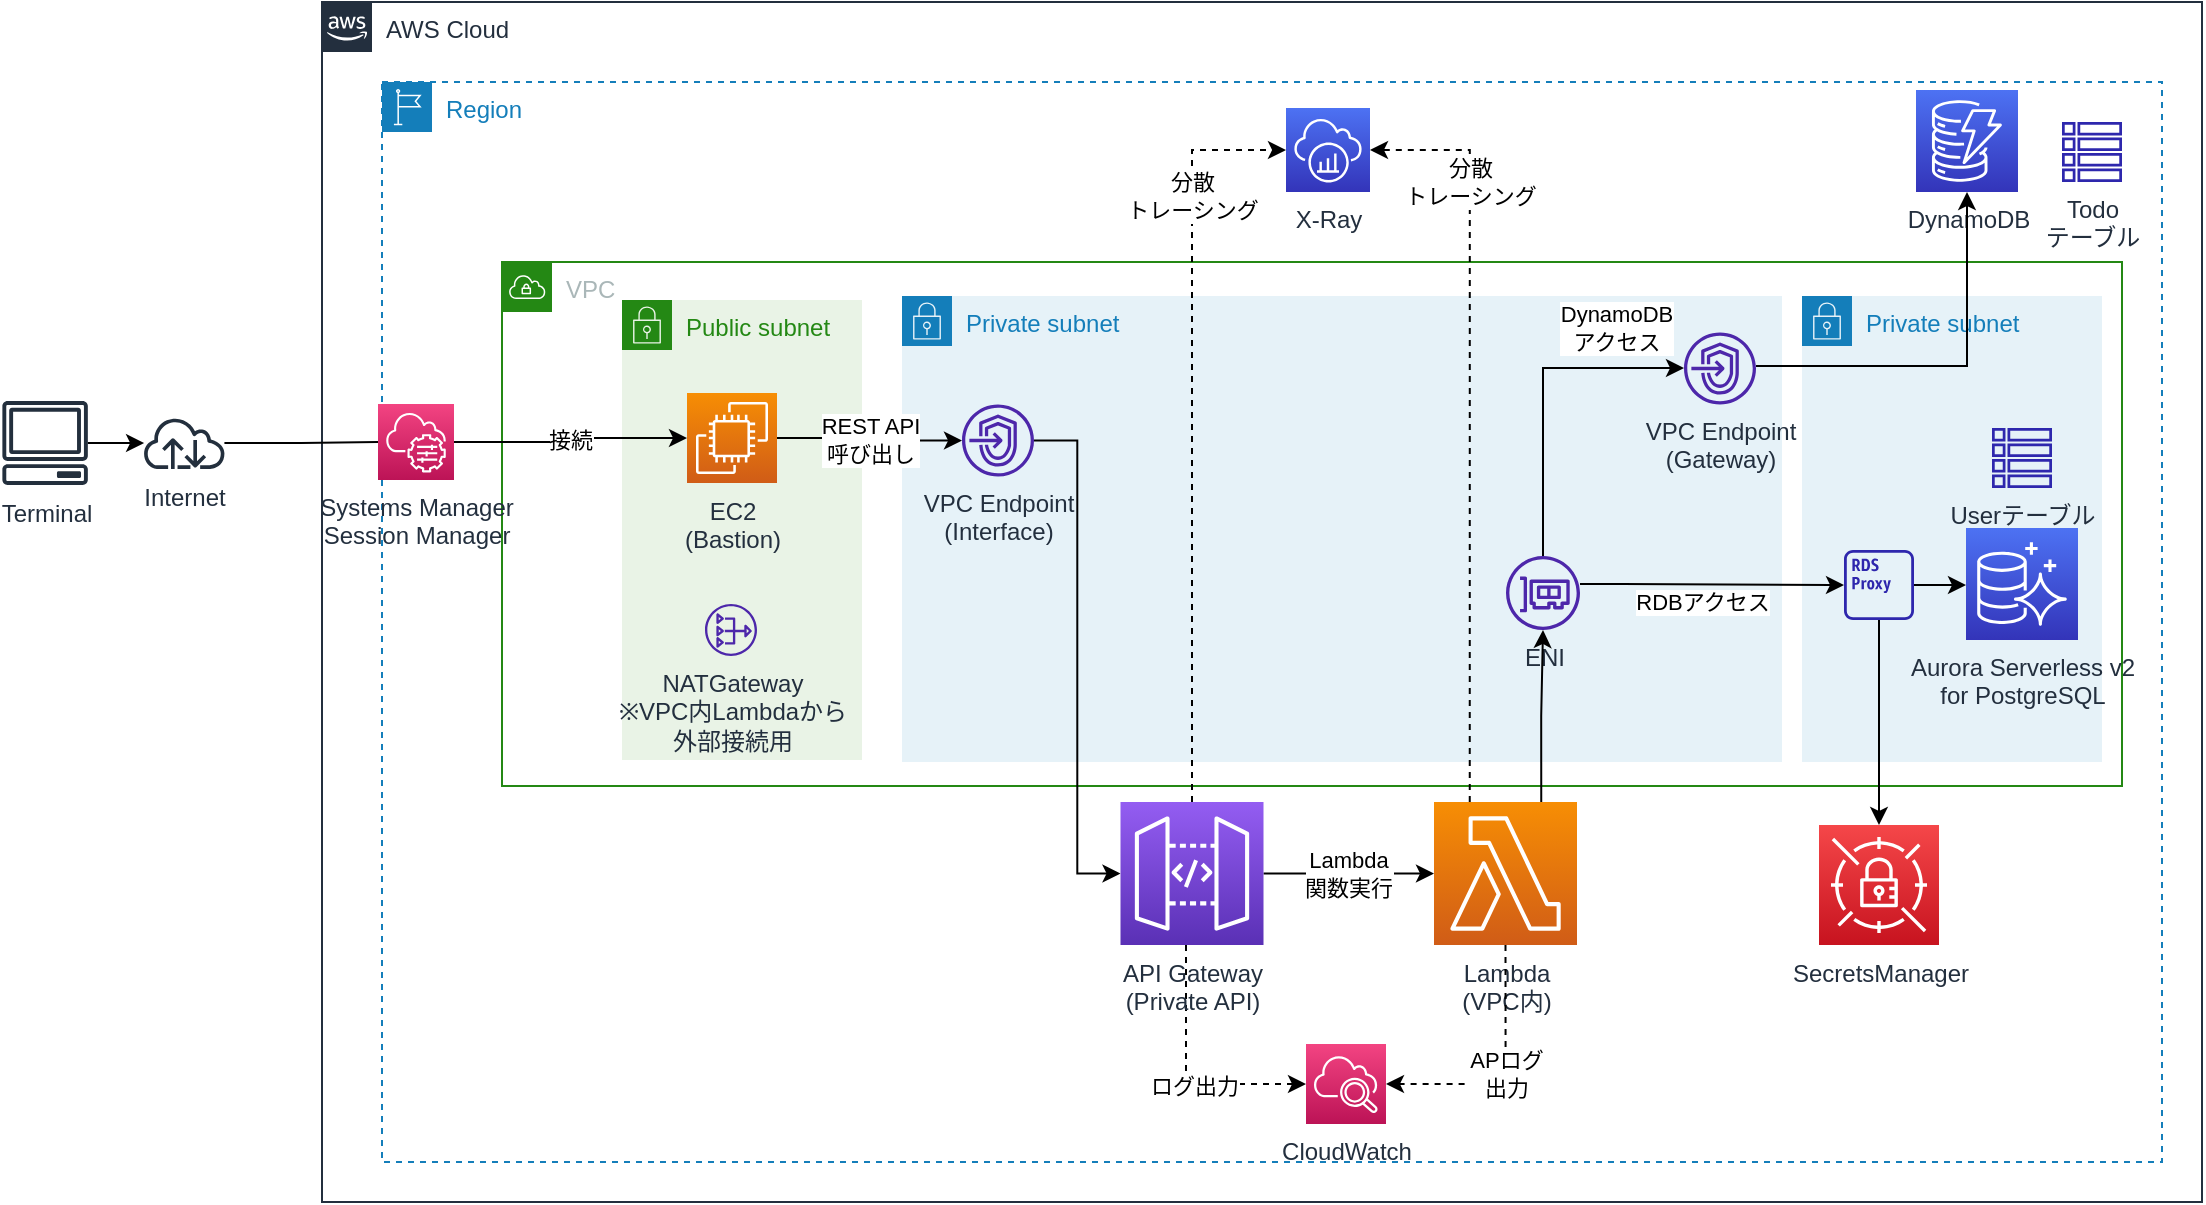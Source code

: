 <mxfile version="20.7.4" type="device" pages="2"><diagram id="Ht1M8jgEwFfnCIfOTk4-" name="Page-1"><mxGraphModel dx="1283" dy="614" grid="1" gridSize="10" guides="1" tooltips="1" connect="1" arrows="1" fold="1" page="1" pageScale="1" pageWidth="1169" pageHeight="827" math="0" shadow="0"><root><mxCell id="0"/><mxCell id="1" parent="0"/><mxCell id="rJHkaKQiRht_rXvInmyD-1" value="AWS Cloud" style="points=[[0,0],[0.25,0],[0.5,0],[0.75,0],[1,0],[1,0.25],[1,0.5],[1,0.75],[1,1],[0.75,1],[0.5,1],[0.25,1],[0,1],[0,0.75],[0,0.5],[0,0.25]];outlineConnect=0;gradientColor=none;html=1;whiteSpace=wrap;fontSize=12;fontStyle=0;container=1;pointerEvents=0;collapsible=0;recursiveResize=0;shape=mxgraph.aws4.group;grIcon=mxgraph.aws4.group_aws_cloud_alt;strokeColor=#232F3E;fillColor=none;verticalAlign=top;align=left;spacingLeft=30;fontColor=#232F3E;dashed=0;" parent="1" vertex="1"><mxGeometry x="210" y="70" width="940" height="600" as="geometry"/></mxCell><mxCell id="M81tk9ODffgYtA-t_urt-1" value="Region" style="points=[[0,0],[0.25,0],[0.5,0],[0.75,0],[1,0],[1,0.25],[1,0.5],[1,0.75],[1,1],[0.75,1],[0.5,1],[0.25,1],[0,1],[0,0.75],[0,0.5],[0,0.25]];outlineConnect=0;gradientColor=none;html=1;whiteSpace=wrap;fontSize=12;fontStyle=0;container=1;pointerEvents=0;collapsible=0;recursiveResize=0;shape=mxgraph.aws4.group;grIcon=mxgraph.aws4.group_region;strokeColor=#147EBA;fillColor=none;verticalAlign=top;align=left;spacingLeft=30;fontColor=#147EBA;dashed=1;" parent="rJHkaKQiRht_rXvInmyD-1" vertex="1"><mxGeometry x="30" y="40" width="890" height="540" as="geometry"/></mxCell><mxCell id="M81tk9ODffgYtA-t_urt-5" value="ログ出力" style="edgeStyle=orthogonalEdgeStyle;rounded=0;orthogonalLoop=1;jettySize=auto;html=1;entryX=0;entryY=0.5;entryDx=0;entryDy=0;entryPerimeter=0;dashed=1;" parent="M81tk9ODffgYtA-t_urt-1" source="rJHkaKQiRht_rXvInmyD-12" target="M81tk9ODffgYtA-t_urt-3" edge="1"><mxGeometry x="0.128" relative="1" as="geometry"><mxPoint y="1" as="offset"/><Array as="points"><mxPoint x="402" y="380"/></Array></mxGeometry></mxCell><mxCell id="M81tk9ODffgYtA-t_urt-3" value="CloudWatch" style="sketch=0;points=[[0,0,0],[0.25,0,0],[0.5,0,0],[0.75,0,0],[1,0,0],[0,1,0],[0.25,1,0],[0.5,1,0],[0.75,1,0],[1,1,0],[0,0.25,0],[0,0.5,0],[0,0.75,0],[1,0.25,0],[1,0.5,0],[1,0.75,0]];points=[[0,0,0],[0.25,0,0],[0.5,0,0],[0.75,0,0],[1,0,0],[0,1,0],[0.25,1,0],[0.5,1,0],[0.75,1,0],[1,1,0],[0,0.25,0],[0,0.5,0],[0,0.75,0],[1,0.25,0],[1,0.5,0],[1,0.75,0]];outlineConnect=0;fontColor=#232F3E;gradientColor=#F34482;gradientDirection=north;fillColor=#BC1356;strokeColor=#ffffff;dashed=0;verticalLabelPosition=bottom;verticalAlign=top;align=center;html=1;fontSize=12;fontStyle=0;aspect=fixed;shape=mxgraph.aws4.resourceIcon;resIcon=mxgraph.aws4.cloudwatch_2;" parent="M81tk9ODffgYtA-t_urt-1" vertex="1"><mxGeometry x="462" y="481" width="40" height="40" as="geometry"/></mxCell><mxCell id="M81tk9ODffgYtA-t_urt-4" value="X-Ray" style="sketch=0;points=[[0,0,0],[0.25,0,0],[0.5,0,0],[0.75,0,0],[1,0,0],[0,1,0],[0.25,1,0],[0.5,1,0],[0.75,1,0],[1,1,0],[0,0.25,0],[0,0.5,0],[0,0.75,0],[1,0.25,0],[1,0.5,0],[1,0.75,0]];outlineConnect=0;fontColor=#232F3E;gradientColor=#4D72F3;gradientDirection=north;fillColor=#3334B9;strokeColor=#ffffff;dashed=0;verticalLabelPosition=bottom;verticalAlign=top;align=center;html=1;fontSize=12;fontStyle=0;aspect=fixed;shape=mxgraph.aws4.resourceIcon;resIcon=mxgraph.aws4.xray;" parent="M81tk9ODffgYtA-t_urt-1" vertex="1"><mxGeometry x="452" y="13" width="42" height="42" as="geometry"/></mxCell><mxCell id="rJHkaKQiRht_rXvInmyD-7" value="VPC" style="points=[[0,0],[0.25,0],[0.5,0],[0.75,0],[1,0],[1,0.25],[1,0.5],[1,0.75],[1,1],[0.75,1],[0.5,1],[0.25,1],[0,1],[0,0.75],[0,0.5],[0,0.25]];outlineConnect=0;gradientColor=none;html=1;whiteSpace=wrap;fontSize=12;fontStyle=0;container=1;pointerEvents=0;collapsible=0;recursiveResize=0;shape=mxgraph.aws4.group;grIcon=mxgraph.aws4.group_vpc;strokeColor=#248814;fillColor=none;verticalAlign=top;align=left;spacingLeft=30;fontColor=#AAB7B8;dashed=0;" parent="M81tk9ODffgYtA-t_urt-1" vertex="1"><mxGeometry x="60" y="90" width="810" height="262" as="geometry"/></mxCell><mxCell id="rJHkaKQiRht_rXvInmyD-8" value="Private subnet" style="points=[[0,0],[0.25,0],[0.5,0],[0.75,0],[1,0],[1,0.25],[1,0.5],[1,0.75],[1,1],[0.75,1],[0.5,1],[0.25,1],[0,1],[0,0.75],[0,0.5],[0,0.25]];outlineConnect=0;gradientColor=none;html=1;whiteSpace=wrap;fontSize=12;fontStyle=0;container=1;pointerEvents=0;collapsible=0;recursiveResize=0;shape=mxgraph.aws4.group;grIcon=mxgraph.aws4.group_security_group;grStroke=0;strokeColor=#147EBA;fillColor=#E6F2F8;verticalAlign=top;align=left;spacingLeft=30;fontColor=#147EBA;dashed=0;" parent="rJHkaKQiRht_rXvInmyD-7" vertex="1"><mxGeometry x="200" y="17" width="440" height="233" as="geometry"/></mxCell><mxCell id="g5rE84nSCS59Ox80AWrr-3" value="ENI" style="sketch=0;outlineConnect=0;fontColor=#232F3E;gradientColor=none;fillColor=#4D27AA;strokeColor=none;dashed=0;verticalLabelPosition=bottom;verticalAlign=top;align=center;html=1;fontSize=12;fontStyle=0;aspect=fixed;pointerEvents=1;shape=mxgraph.aws4.elastic_network_interface;" parent="rJHkaKQiRht_rXvInmyD-8" vertex="1"><mxGeometry x="302" y="130" width="37" height="37" as="geometry"/></mxCell><mxCell id="nYqGRo5DR5OToJPDR2oZ-7" value="DynamoDB&lt;br&gt;アクセス" style="edgeStyle=orthogonalEdgeStyle;rounded=0;orthogonalLoop=1;jettySize=auto;html=1;" parent="rJHkaKQiRht_rXvInmyD-8" source="g5rE84nSCS59Ox80AWrr-3" target="nYqGRo5DR5OToJPDR2oZ-4" edge="1"><mxGeometry x="0.569" y="20" relative="1" as="geometry"><Array as="points"><mxPoint x="321" y="36"/></Array><mxPoint x="1" as="offset"/></mxGeometry></mxCell><mxCell id="g5rE84nSCS59Ox80AWrr-5" value="VPC Endpoint&lt;br&gt;(Interface)" style="sketch=0;outlineConnect=0;fontColor=#232F3E;gradientColor=none;fillColor=#4D27AA;strokeColor=none;dashed=0;verticalLabelPosition=bottom;verticalAlign=top;align=center;html=1;fontSize=12;fontStyle=0;aspect=fixed;pointerEvents=1;shape=mxgraph.aws4.endpoints;" parent="rJHkaKQiRht_rXvInmyD-8" vertex="1"><mxGeometry x="30" y="54.25" width="36" height="36" as="geometry"/></mxCell><mxCell id="nYqGRo5DR5OToJPDR2oZ-4" value="VPC Endpoint&lt;br&gt;(Gateway)" style="sketch=0;outlineConnect=0;fontColor=#232F3E;gradientColor=none;fillColor=#4D27AA;strokeColor=none;dashed=0;verticalLabelPosition=bottom;verticalAlign=top;align=center;html=1;fontSize=12;fontStyle=0;aspect=fixed;pointerEvents=1;shape=mxgraph.aws4.endpoints;" parent="rJHkaKQiRht_rXvInmyD-8" vertex="1"><mxGeometry x="391" y="18.25" width="36" height="36" as="geometry"/></mxCell><mxCell id="rJHkaKQiRht_rXvInmyD-9" value="Public subnet" style="points=[[0,0],[0.25,0],[0.5,0],[0.75,0],[1,0],[1,0.25],[1,0.5],[1,0.75],[1,1],[0.75,1],[0.5,1],[0.25,1],[0,1],[0,0.75],[0,0.5],[0,0.25]];outlineConnect=0;gradientColor=none;html=1;whiteSpace=wrap;fontSize=12;fontStyle=0;container=1;pointerEvents=0;collapsible=0;recursiveResize=0;shape=mxgraph.aws4.group;grIcon=mxgraph.aws4.group_security_group;grStroke=0;strokeColor=#248814;fillColor=#E9F3E6;verticalAlign=top;align=left;spacingLeft=30;fontColor=#248814;dashed=0;" parent="rJHkaKQiRht_rXvInmyD-7" vertex="1"><mxGeometry x="60" y="19" width="120" height="230" as="geometry"/></mxCell><mxCell id="rJHkaKQiRht_rXvInmyD-10" value="EC2&lt;br&gt;(Bastion)" style="sketch=0;points=[[0,0,0],[0.25,0,0],[0.5,0,0],[0.75,0,0],[1,0,0],[0,1,0],[0.25,1,0],[0.5,1,0],[0.75,1,0],[1,1,0],[0,0.25,0],[0,0.5,0],[0,0.75,0],[1,0.25,0],[1,0.5,0],[1,0.75,0]];outlineConnect=0;fontColor=#232F3E;gradientColor=#F78E04;gradientDirection=north;fillColor=#D05C17;strokeColor=#ffffff;dashed=0;verticalLabelPosition=bottom;verticalAlign=top;align=center;html=1;fontSize=12;fontStyle=0;aspect=fixed;shape=mxgraph.aws4.resourceIcon;resIcon=mxgraph.aws4.ec2;" parent="rJHkaKQiRht_rXvInmyD-9" vertex="1"><mxGeometry x="32.5" y="46.5" width="45" height="45" as="geometry"/></mxCell><mxCell id="uO52zsDwLF9i-WyXfXXc-1" value="NATGateway&lt;br&gt;※VPC内Lambdaから&lt;br&gt;外部接続用" style="sketch=0;outlineConnect=0;fontColor=#232F3E;gradientColor=none;fillColor=#4D27AA;strokeColor=none;dashed=0;verticalLabelPosition=bottom;verticalAlign=top;align=center;html=1;fontSize=12;fontStyle=0;aspect=fixed;pointerEvents=1;shape=mxgraph.aws4.nat_gateway;" parent="rJHkaKQiRht_rXvInmyD-9" vertex="1"><mxGeometry x="41.5" y="152" width="26" height="26" as="geometry"/></mxCell><mxCell id="rJHkaKQiRht_rXvInmyD-19" value="REST API&lt;br&gt;呼び出し" style="edgeStyle=orthogonalEdgeStyle;rounded=0;orthogonalLoop=1;jettySize=auto;html=1;" parent="rJHkaKQiRht_rXvInmyD-7" source="rJHkaKQiRht_rXvInmyD-10" target="g5rE84nSCS59Ox80AWrr-5" edge="1"><mxGeometry relative="1" as="geometry"><mxPoint x="223.5" y="119" as="sourcePoint"/><mxPoint x="230.0" y="91.5" as="targetPoint"/></mxGeometry></mxCell><mxCell id="nYqGRo5DR5OToJPDR2oZ-9" value="Private subnet" style="points=[[0,0],[0.25,0],[0.5,0],[0.75,0],[1,0],[1,0.25],[1,0.5],[1,0.75],[1,1],[0.75,1],[0.5,1],[0.25,1],[0,1],[0,0.75],[0,0.5],[0,0.25]];outlineConnect=0;gradientColor=none;html=1;whiteSpace=wrap;fontSize=12;fontStyle=0;container=1;pointerEvents=0;collapsible=0;recursiveResize=0;shape=mxgraph.aws4.group;grIcon=mxgraph.aws4.group_security_group;grStroke=0;strokeColor=#147EBA;fillColor=#E6F2F8;verticalAlign=top;align=left;spacingLeft=30;fontColor=#147EBA;dashed=0;" parent="rJHkaKQiRht_rXvInmyD-7" vertex="1"><mxGeometry x="650" y="17" width="150" height="233" as="geometry"/></mxCell><mxCell id="nYqGRo5DR5OToJPDR2oZ-10" value="Aurora Serverless v2&lt;br&gt;for PostgreSQL" style="sketch=0;points=[[0,0,0],[0.25,0,0],[0.5,0,0],[0.75,0,0],[1,0,0],[0,1,0],[0.25,1,0],[0.5,1,0],[0.75,1,0],[1,1,0],[0,0.25,0],[0,0.5,0],[0,0.75,0],[1,0.25,0],[1,0.5,0],[1,0.75,0]];outlineConnect=0;fontColor=#232F3E;gradientColor=#4D72F3;gradientDirection=north;fillColor=#3334B9;strokeColor=#ffffff;dashed=0;verticalLabelPosition=bottom;verticalAlign=top;align=center;html=1;fontSize=12;fontStyle=0;aspect=fixed;shape=mxgraph.aws4.resourceIcon;resIcon=mxgraph.aws4.aurora;" parent="nYqGRo5DR5OToJPDR2oZ-9" vertex="1"><mxGeometry x="82" y="116" width="56" height="56" as="geometry"/></mxCell><mxCell id="g5rE84nSCS59Ox80AWrr-2" value="Userテーブル" style="sketch=0;outlineConnect=0;fontColor=#232F3E;gradientColor=none;fillColor=#2E27AD;strokeColor=none;dashed=0;verticalLabelPosition=bottom;verticalAlign=top;align=center;html=1;fontSize=12;fontStyle=0;aspect=fixed;pointerEvents=1;shape=mxgraph.aws4.table;" parent="nYqGRo5DR5OToJPDR2oZ-9" vertex="1"><mxGeometry x="95" y="66" width="30" height="30" as="geometry"/></mxCell><mxCell id="rJHkaKQiRht_rXvInmyD-20" style="edgeStyle=orthogonalEdgeStyle;rounded=0;orthogonalLoop=1;jettySize=auto;html=1;entryX=0;entryY=0.5;entryDx=0;entryDy=0;entryPerimeter=0;" parent="M81tk9ODffgYtA-t_urt-1" source="g5rE84nSCS59Ox80AWrr-5" target="rJHkaKQiRht_rXvInmyD-12" edge="1"><mxGeometry relative="1" as="geometry"><mxPoint x="329.0" y="181.5" as="sourcePoint"/></mxGeometry></mxCell><mxCell id="rJHkaKQiRht_rXvInmyD-11" value="Lambda&lt;br&gt;(VPC内)" style="sketch=0;points=[[0,0,0],[0.25,0,0],[0.5,0,0],[0.75,0,0],[1,0,0],[0,1,0],[0.25,1,0],[0.5,1,0],[0.75,1,0],[1,1,0],[0,0.25,0],[0,0.5,0],[0,0.75,0],[1,0.25,0],[1,0.5,0],[1,0.75,0]];outlineConnect=0;fontColor=#232F3E;gradientColor=#F78E04;gradientDirection=north;fillColor=#D05C17;strokeColor=#ffffff;dashed=0;verticalLabelPosition=bottom;verticalAlign=top;align=center;html=1;fontSize=12;fontStyle=0;aspect=fixed;shape=mxgraph.aws4.resourceIcon;resIcon=mxgraph.aws4.lambda;" parent="M81tk9ODffgYtA-t_urt-1" vertex="1"><mxGeometry x="526" y="360" width="71.5" height="71.5" as="geometry"/></mxCell><mxCell id="nYqGRo5DR5OToJPDR2oZ-6" value="Lambda&lt;br&gt;関数実行" style="edgeStyle=orthogonalEdgeStyle;rounded=0;orthogonalLoop=1;jettySize=auto;html=1;entryX=0;entryY=0.5;entryDx=0;entryDy=0;entryPerimeter=0;" parent="M81tk9ODffgYtA-t_urt-1" source="rJHkaKQiRht_rXvInmyD-12" target="rJHkaKQiRht_rXvInmyD-11" edge="1"><mxGeometry relative="1" as="geometry"/></mxCell><mxCell id="rJHkaKQiRht_rXvInmyD-12" value="API Gateway&lt;br&gt;(Private API)" style="sketch=0;points=[[0,0,0],[0.25,0,0],[0.5,0,0],[0.75,0,0],[1,0,0],[0,1,0],[0.25,1,0],[0.5,1,0],[0.75,1,0],[1,1,0],[0,0.25,0],[0,0.5,0],[0,0.75,0],[1,0.25,0],[1,0.5,0],[1,0.75,0]];outlineConnect=0;fontColor=#232F3E;gradientColor=#945DF2;gradientDirection=north;fillColor=#5A30B5;strokeColor=#ffffff;dashed=0;verticalLabelPosition=bottom;verticalAlign=top;align=center;html=1;fontSize=12;fontStyle=0;aspect=fixed;shape=mxgraph.aws4.resourceIcon;resIcon=mxgraph.aws4.api_gateway;" parent="M81tk9ODffgYtA-t_urt-1" vertex="1"><mxGeometry x="369.25" y="360" width="71.5" height="71.5" as="geometry"/></mxCell><mxCell id="M81tk9ODffgYtA-t_urt-8" value="DynamoDB" style="sketch=0;points=[[0,0,0],[0.25,0,0],[0.5,0,0],[0.75,0,0],[1,0,0],[0,1,0],[0.25,1,0],[0.5,1,0],[0.75,1,0],[1,1,0],[0,0.25,0],[0,0.5,0],[0,0.75,0],[1,0.25,0],[1,0.5,0],[1,0.75,0]];outlineConnect=0;fontColor=#232F3E;gradientColor=#4D72F3;gradientDirection=north;fillColor=#3334B9;strokeColor=#ffffff;dashed=0;verticalLabelPosition=bottom;verticalAlign=top;align=center;html=1;fontSize=12;fontStyle=0;aspect=fixed;shape=mxgraph.aws4.resourceIcon;resIcon=mxgraph.aws4.dynamodb;" parent="M81tk9ODffgYtA-t_urt-1" vertex="1"><mxGeometry x="767" y="4" width="51" height="51" as="geometry"/></mxCell><mxCell id="nYqGRo5DR5OToJPDR2oZ-8" style="edgeStyle=orthogonalEdgeStyle;rounded=0;orthogonalLoop=1;jettySize=auto;html=1;entryX=0.5;entryY=1;entryDx=0;entryDy=0;entryPerimeter=0;" parent="M81tk9ODffgYtA-t_urt-1" source="nYqGRo5DR5OToJPDR2oZ-4" target="M81tk9ODffgYtA-t_urt-8" edge="1"><mxGeometry relative="1" as="geometry"><Array as="points"><mxPoint x="793" y="142"/></Array></mxGeometry></mxCell><mxCell id="rJHkaKQiRht_rXvInmyD-2" value="Terminal" style="sketch=0;outlineConnect=0;fontColor=#232F3E;gradientColor=none;fillColor=#232F3D;strokeColor=none;dashed=0;verticalLabelPosition=bottom;verticalAlign=top;align=center;html=1;fontSize=12;fontStyle=0;aspect=fixed;pointerEvents=1;shape=mxgraph.aws4.client;" parent="M81tk9ODffgYtA-t_urt-1" vertex="1"><mxGeometry x="-190" y="159.5" width="43.11" height="42" as="geometry"/></mxCell><mxCell id="rJHkaKQiRht_rXvInmyD-6" value="接続" style="edgeStyle=orthogonalEdgeStyle;rounded=0;orthogonalLoop=1;jettySize=auto;html=1;startArrow=none;" parent="M81tk9ODffgYtA-t_urt-1" source="uL9s27QlLp2h8kQSzJiS-4" target="rJHkaKQiRht_rXvInmyD-10" edge="1"><mxGeometry relative="1" as="geometry"><mxPoint x="50" y="262" as="targetPoint"/></mxGeometry></mxCell><mxCell id="rJHkaKQiRht_rXvInmyD-3" value="Internet" style="sketch=0;outlineConnect=0;fontColor=#232F3E;gradientColor=none;fillColor=#232F3D;strokeColor=none;dashed=0;verticalLabelPosition=bottom;verticalAlign=top;align=center;html=1;fontSize=12;fontStyle=0;aspect=fixed;pointerEvents=1;shape=mxgraph.aws4.internet;" parent="M81tk9ODffgYtA-t_urt-1" vertex="1"><mxGeometry x="-120" y="167.5" width="42.25" height="26" as="geometry"/></mxCell><mxCell id="rJHkaKQiRht_rXvInmyD-5" style="edgeStyle=orthogonalEdgeStyle;rounded=0;orthogonalLoop=1;jettySize=auto;html=1;" parent="M81tk9ODffgYtA-t_urt-1" source="rJHkaKQiRht_rXvInmyD-2" target="rJHkaKQiRht_rXvInmyD-3" edge="1"><mxGeometry relative="1" as="geometry"/></mxCell><mxCell id="uL9s27QlLp2h8kQSzJiS-4" value="Systems Manager&lt;br&gt;Session Manager" style="sketch=0;points=[[0,0,0],[0.25,0,0],[0.5,0,0],[0.75,0,0],[1,0,0],[0,1,0],[0.25,1,0],[0.5,1,0],[0.75,1,0],[1,1,0],[0,0.25,0],[0,0.5,0],[0,0.75,0],[1,0.25,0],[1,0.5,0],[1,0.75,0]];points=[[0,0,0],[0.25,0,0],[0.5,0,0],[0.75,0,0],[1,0,0],[0,1,0],[0.25,1,0],[0.5,1,0],[0.75,1,0],[1,1,0],[0,0.25,0],[0,0.5,0],[0,0.75,0],[1,0.25,0],[1,0.5,0],[1,0.75,0]];outlineConnect=0;fontColor=#232F3E;gradientColor=#F34482;gradientDirection=north;fillColor=#BC1356;strokeColor=#ffffff;dashed=0;verticalLabelPosition=bottom;verticalAlign=top;align=center;html=1;fontSize=12;fontStyle=0;aspect=fixed;shape=mxgraph.aws4.resourceIcon;resIcon=mxgraph.aws4.systems_manager;" parent="M81tk9ODffgYtA-t_urt-1" vertex="1"><mxGeometry x="-2" y="161" width="38" height="38" as="geometry"/></mxCell><mxCell id="uL9s27QlLp2h8kQSzJiS-5" value="" style="edgeStyle=orthogonalEdgeStyle;rounded=0;orthogonalLoop=1;jettySize=auto;html=1;endArrow=none;" parent="M81tk9ODffgYtA-t_urt-1" source="rJHkaKQiRht_rXvInmyD-3" target="uL9s27QlLp2h8kQSzJiS-4" edge="1"><mxGeometry relative="1" as="geometry"><mxPoint x="128.5" y="180.5" as="targetPoint"/><mxPoint x="-78.791" y="180.5" as="sourcePoint"/></mxGeometry></mxCell><mxCell id="M81tk9ODffgYtA-t_urt-7" value="分散&lt;br&gt;トレーシング" style="edgeStyle=orthogonalEdgeStyle;rounded=0;orthogonalLoop=1;jettySize=auto;html=1;exitX=0.25;exitY=0;exitDx=0;exitDy=0;exitPerimeter=0;dashed=1;entryX=1;entryY=0.5;entryDx=0;entryDy=0;entryPerimeter=0;" parent="M81tk9ODffgYtA-t_urt-1" source="rJHkaKQiRht_rXvInmyD-11" target="M81tk9ODffgYtA-t_urt-4" edge="1"><mxGeometry x="0.649" relative="1" as="geometry"><mxPoint x="721" y="176" as="targetPoint"/><mxPoint as="offset"/></mxGeometry></mxCell><mxCell id="uL9s27QlLp2h8kQSzJiS-2" value="分散&lt;br style=&quot;border-color: var(--border-color);&quot;&gt;トレーシング" style="edgeStyle=orthogonalEdgeStyle;rounded=0;orthogonalLoop=1;jettySize=auto;html=1;entryX=0;entryY=0.5;entryDx=0;entryDy=0;entryPerimeter=0;dashed=1;exitX=0.5;exitY=0;exitDx=0;exitDy=0;exitPerimeter=0;" parent="M81tk9ODffgYtA-t_urt-1" source="rJHkaKQiRht_rXvInmyD-12" target="M81tk9ODffgYtA-t_urt-4" edge="1"><mxGeometry x="0.627" relative="1" as="geometry"><mxPoint as="offset"/><mxPoint x="402" y="370" as="sourcePoint"/></mxGeometry></mxCell><mxCell id="M81tk9ODffgYtA-t_urt-6" value="APログ&lt;br&gt;出力" style="edgeStyle=orthogonalEdgeStyle;rounded=0;orthogonalLoop=1;jettySize=auto;html=1;entryX=1;entryY=0.5;entryDx=0;entryDy=0;entryPerimeter=0;dashed=1;exitX=0.5;exitY=1;exitDx=0;exitDy=0;exitPerimeter=0;" parent="M81tk9ODffgYtA-t_urt-1" source="rJHkaKQiRht_rXvInmyD-11" target="M81tk9ODffgYtA-t_urt-3" edge="1"><mxGeometry relative="1" as="geometry"/></mxCell><mxCell id="HWqCLhfxegmeQF-xG97Q-3" style="edgeStyle=orthogonalEdgeStyle;rounded=0;orthogonalLoop=1;jettySize=auto;html=1;" parent="M81tk9ODffgYtA-t_urt-1" source="HWqCLhfxegmeQF-xG97Q-1" target="nYqGRo5DR5OToJPDR2oZ-10" edge="1"><mxGeometry relative="1" as="geometry"><Array as="points"><mxPoint x="810" y="251"/><mxPoint x="810" y="251"/></Array></mxGeometry></mxCell><mxCell id="oPhNVasCOo-fI810xFWZ-2" style="edgeStyle=orthogonalEdgeStyle;rounded=0;orthogonalLoop=1;jettySize=auto;html=1;" parent="M81tk9ODffgYtA-t_urt-1" source="HWqCLhfxegmeQF-xG97Q-1" target="oPhNVasCOo-fI810xFWZ-1" edge="1"><mxGeometry relative="1" as="geometry"/></mxCell><mxCell id="HWqCLhfxegmeQF-xG97Q-1" value="" style="sketch=0;outlineConnect=0;fontColor=#232F3E;gradientColor=none;fillColor=#2E27AD;strokeColor=none;dashed=0;verticalLabelPosition=bottom;verticalAlign=top;align=center;html=1;fontSize=12;fontStyle=0;aspect=fixed;pointerEvents=1;shape=mxgraph.aws4.rds_proxy_alt;" parent="M81tk9ODffgYtA-t_urt-1" vertex="1"><mxGeometry x="731" y="234" width="35" height="35" as="geometry"/></mxCell><mxCell id="HWqCLhfxegmeQF-xG97Q-2" value="RDBアクセス" style="edgeStyle=orthogonalEdgeStyle;rounded=0;orthogonalLoop=1;jettySize=auto;html=1;entryX=0;entryY=0.5;entryDx=0;entryDy=0;entryPerimeter=0;endArrow=classic;endFill=1;" parent="M81tk9ODffgYtA-t_urt-1" source="g5rE84nSCS59Ox80AWrr-3" target="HWqCLhfxegmeQF-xG97Q-1" edge="1"><mxGeometry x="-0.075" y="-9" relative="1" as="geometry"><mxPoint x="837.5" y="380.1" as="sourcePoint"/><mxPoint x="1010" y="380" as="targetPoint"/><Array as="points"><mxPoint x="620" y="251"/><mxPoint x="620" y="252"/></Array><mxPoint as="offset"/></mxGeometry></mxCell><mxCell id="g5rE84nSCS59Ox80AWrr-1" value="Todo&lt;br&gt;テーブル" style="sketch=0;outlineConnect=0;fontColor=#232F3E;gradientColor=none;fillColor=#2E27AD;strokeColor=none;dashed=0;verticalLabelPosition=bottom;verticalAlign=top;align=center;html=1;fontSize=12;fontStyle=0;aspect=fixed;pointerEvents=1;shape=mxgraph.aws4.table;" parent="M81tk9ODffgYtA-t_urt-1" vertex="1"><mxGeometry x="840" y="20" width="30" height="30" as="geometry"/></mxCell><mxCell id="g5rE84nSCS59Ox80AWrr-4" style="edgeStyle=orthogonalEdgeStyle;rounded=0;orthogonalLoop=1;jettySize=auto;html=1;exitX=0.75;exitY=0;exitDx=0;exitDy=0;exitPerimeter=0;" parent="M81tk9ODffgYtA-t_urt-1" source="rJHkaKQiRht_rXvInmyD-11" target="g5rE84nSCS59Ox80AWrr-3" edge="1"><mxGeometry relative="1" as="geometry"><mxPoint x="590" y="240" as="targetPoint"/></mxGeometry></mxCell><mxCell id="oPhNVasCOo-fI810xFWZ-1" value="SecretsManager" style="sketch=0;points=[[0,0,0],[0.25,0,0],[0.5,0,0],[0.75,0,0],[1,0,0],[0,1,0],[0.25,1,0],[0.5,1,0],[0.75,1,0],[1,1,0],[0,0.25,0],[0,0.5,0],[0,0.75,0],[1,0.25,0],[1,0.5,0],[1,0.75,0]];outlineConnect=0;fontColor=#232F3E;gradientColor=#F54749;gradientDirection=north;fillColor=#C7131F;strokeColor=#ffffff;dashed=0;verticalLabelPosition=bottom;verticalAlign=top;align=center;html=1;fontSize=12;fontStyle=0;aspect=fixed;shape=mxgraph.aws4.resourceIcon;resIcon=mxgraph.aws4.secrets_manager;" parent="M81tk9ODffgYtA-t_urt-1" vertex="1"><mxGeometry x="718.5" y="371.5" width="60" height="60" as="geometry"/></mxCell></root></mxGraphModel></diagram><diagram name="old" id="FleFVJaoFSKQmOzFPf-v"><mxGraphModel dx="1808" dy="725" grid="1" gridSize="10" guides="1" tooltips="1" connect="1" arrows="1" fold="1" page="1" pageScale="1" pageWidth="1169" pageHeight="827" math="0" shadow="0"><root><mxCell id="4EWEumJMIvVIf6zmQgXh-0"/><mxCell id="4EWEumJMIvVIf6zmQgXh-1" parent="4EWEumJMIvVIf6zmQgXh-0"/><mxCell id="4EWEumJMIvVIf6zmQgXh-2" value="AWS Cloud" style="points=[[0,0],[0.25,0],[0.5,0],[0.75,0],[1,0],[1,0.25],[1,0.5],[1,0.75],[1,1],[0.75,1],[0.5,1],[0.25,1],[0,1],[0,0.75],[0,0.5],[0,0.25]];outlineConnect=0;gradientColor=none;html=1;whiteSpace=wrap;fontSize=12;fontStyle=0;container=1;pointerEvents=0;collapsible=0;recursiveResize=0;shape=mxgraph.aws4.group;grIcon=mxgraph.aws4.group_aws_cloud_alt;strokeColor=#232F3E;fillColor=none;verticalAlign=top;align=left;spacingLeft=30;fontColor=#232F3E;dashed=0;" vertex="1" parent="4EWEumJMIvVIf6zmQgXh-1"><mxGeometry x="280" y="120" width="790" height="430" as="geometry"/></mxCell><mxCell id="4EWEumJMIvVIf6zmQgXh-3" value="VPC" style="points=[[0,0],[0.25,0],[0.5,0],[0.75,0],[1,0],[1,0.25],[1,0.5],[1,0.75],[1,1],[0.75,1],[0.5,1],[0.25,1],[0,1],[0,0.75],[0,0.5],[0,0.25]];outlineConnect=0;gradientColor=none;html=1;whiteSpace=wrap;fontSize=12;fontStyle=0;container=1;pointerEvents=0;collapsible=0;recursiveResize=0;shape=mxgraph.aws4.group;grIcon=mxgraph.aws4.group_vpc;strokeColor=#248814;fillColor=none;verticalAlign=top;align=left;spacingLeft=30;fontColor=#AAB7B8;dashed=0;" vertex="1" parent="4EWEumJMIvVIf6zmQgXh-2"><mxGeometry x="100" y="98" width="320" height="212" as="geometry"/></mxCell><mxCell id="4EWEumJMIvVIf6zmQgXh-4" value="Private subnet" style="points=[[0,0],[0.25,0],[0.5,0],[0.75,0],[1,0],[1,0.25],[1,0.5],[1,0.75],[1,1],[0.75,1],[0.5,1],[0.25,1],[0,1],[0,0.75],[0,0.5],[0,0.25]];outlineConnect=0;gradientColor=none;html=1;whiteSpace=wrap;fontSize=12;fontStyle=0;container=1;pointerEvents=0;collapsible=0;recursiveResize=0;shape=mxgraph.aws4.group;grIcon=mxgraph.aws4.group_security_group;grStroke=0;strokeColor=#147EBA;fillColor=#E6F2F8;verticalAlign=top;align=left;spacingLeft=30;fontColor=#147EBA;dashed=0;" vertex="1" parent="4EWEumJMIvVIf6zmQgXh-3"><mxGeometry x="180" y="50" width="130" height="150" as="geometry"/></mxCell><mxCell id="4EWEumJMIvVIf6zmQgXh-5" value="VPC&lt;br&gt;Endpoint&lt;br&gt;(interface)" style="sketch=0;outlineConnect=0;fontColor=#232F3E;gradientColor=none;fillColor=#4D27AA;strokeColor=none;dashed=0;verticalLabelPosition=bottom;verticalAlign=top;align=center;html=1;fontSize=12;fontStyle=0;aspect=fixed;pointerEvents=1;shape=mxgraph.aws4.elastic_network_interface;" vertex="1" parent="4EWEumJMIvVIf6zmQgXh-4"><mxGeometry x="50" y="49.5" width="39" height="39" as="geometry"/></mxCell><mxCell id="4EWEumJMIvVIf6zmQgXh-6" value="Public subnet" style="points=[[0,0],[0.25,0],[0.5,0],[0.75,0],[1,0],[1,0.25],[1,0.5],[1,0.75],[1,1],[0.75,1],[0.5,1],[0.25,1],[0,1],[0,0.75],[0,0.5],[0,0.25]];outlineConnect=0;gradientColor=none;html=1;whiteSpace=wrap;fontSize=12;fontStyle=0;container=1;pointerEvents=0;collapsible=0;recursiveResize=0;shape=mxgraph.aws4.group;grIcon=mxgraph.aws4.group_security_group;grStroke=0;strokeColor=#248814;fillColor=#E9F3E6;verticalAlign=top;align=left;spacingLeft=30;fontColor=#248814;dashed=0;" vertex="1" parent="4EWEumJMIvVIf6zmQgXh-3"><mxGeometry x="60" y="50" width="110" height="150" as="geometry"/></mxCell><mxCell id="4EWEumJMIvVIf6zmQgXh-7" value="EC2&lt;br&gt;(Bastion)" style="sketch=0;points=[[0,0,0],[0.25,0,0],[0.5,0,0],[0.75,0,0],[1,0,0],[0,1,0],[0.25,1,0],[0.5,1,0],[0.75,1,0],[1,1,0],[0,0.25,0],[0,0.5,0],[0,0.75,0],[1,0.25,0],[1,0.5,0],[1,0.75,0]];outlineConnect=0;fontColor=#232F3E;gradientColor=#F78E04;gradientDirection=north;fillColor=#D05C17;strokeColor=#ffffff;dashed=0;verticalLabelPosition=bottom;verticalAlign=top;align=center;html=1;fontSize=12;fontStyle=0;aspect=fixed;shape=mxgraph.aws4.resourceIcon;resIcon=mxgraph.aws4.ec2;" vertex="1" parent="4EWEumJMIvVIf6zmQgXh-6"><mxGeometry x="32.5" y="46.5" width="45" height="45" as="geometry"/></mxCell><mxCell id="4EWEumJMIvVIf6zmQgXh-8" value="REST API&lt;br&gt;呼び出し" style="edgeStyle=orthogonalEdgeStyle;rounded=0;orthogonalLoop=1;jettySize=auto;html=1;" edge="1" parent="4EWEumJMIvVIf6zmQgXh-3" source="4EWEumJMIvVIf6zmQgXh-7" target="4EWEumJMIvVIf6zmQgXh-5"><mxGeometry relative="1" as="geometry"/></mxCell><mxCell id="4EWEumJMIvVIf6zmQgXh-9" value="APログ&lt;br&gt;出力" style="edgeStyle=orthogonalEdgeStyle;rounded=0;orthogonalLoop=1;jettySize=auto;html=1;entryX=1;entryY=0.5;entryDx=0;entryDy=0;entryPerimeter=0;dashed=1;exitX=0.5;exitY=1;exitDx=0;exitDy=0;exitPerimeter=0;" edge="1" parent="4EWEumJMIvVIf6zmQgXh-2" source="4EWEumJMIvVIf6zmQgXh-12" target="4EWEumJMIvVIf6zmQgXh-19"><mxGeometry relative="1" as="geometry"/></mxCell><mxCell id="4EWEumJMIvVIf6zmQgXh-10" value="分散&lt;br&gt;トレーシング" style="edgeStyle=orthogonalEdgeStyle;rounded=0;orthogonalLoop=1;jettySize=auto;html=1;exitX=0.5;exitY=0;exitDx=0;exitDy=0;exitPerimeter=0;dashed=1;entryX=0.5;entryY=1;entryDx=0;entryDy=0;entryPerimeter=0;" edge="1" parent="4EWEumJMIvVIf6zmQgXh-2" source="4EWEumJMIvVIf6zmQgXh-12" target="4EWEumJMIvVIf6zmQgXh-20"><mxGeometry x="-0.516" y="2" relative="1" as="geometry"><mxPoint x="601" y="110" as="targetPoint"/><mxPoint as="offset"/></mxGeometry></mxCell><mxCell id="4EWEumJMIvVIf6zmQgXh-11" style="edgeStyle=orthogonalEdgeStyle;rounded=0;orthogonalLoop=1;jettySize=auto;html=1;entryX=0;entryY=0.5;entryDx=0;entryDy=0;entryPerimeter=0;dashed=1;" edge="1" parent="4EWEumJMIvVIf6zmQgXh-2" source="4EWEumJMIvVIf6zmQgXh-12" target="4EWEumJMIvVIf6zmQgXh-22"><mxGeometry relative="1" as="geometry"/></mxCell><mxCell id="4EWEumJMIvVIf6zmQgXh-12" value="Lambda" style="sketch=0;points=[[0,0,0],[0.25,0,0],[0.5,0,0],[0.75,0,0],[1,0,0],[0,1,0],[0.25,1,0],[0.5,1,0],[0.75,1,0],[1,1,0],[0,0.25,0],[0,0.5,0],[0,0.75,0],[1,0.25,0],[1,0.5,0],[1,0.75,0]];outlineConnect=0;fontColor=#232F3E;gradientColor=#F78E04;gradientDirection=north;fillColor=#D05C17;strokeColor=#ffffff;dashed=0;verticalLabelPosition=bottom;verticalAlign=top;align=center;html=1;fontSize=12;fontStyle=0;aspect=fixed;shape=mxgraph.aws4.resourceIcon;resIcon=mxgraph.aws4.lambda;" vertex="1" parent="4EWEumJMIvVIf6zmQgXh-2"><mxGeometry x="540" y="181" width="71.5" height="71.5" as="geometry"/></mxCell><mxCell id="4EWEumJMIvVIf6zmQgXh-13" style="edgeStyle=orthogonalEdgeStyle;rounded=0;orthogonalLoop=1;jettySize=auto;html=1;entryX=0;entryY=0.5;entryDx=0;entryDy=0;entryPerimeter=0;" edge="1" parent="4EWEumJMIvVIf6zmQgXh-2" source="4EWEumJMIvVIf6zmQgXh-16" target="4EWEumJMIvVIf6zmQgXh-12"><mxGeometry relative="1" as="geometry"/></mxCell><mxCell id="4EWEumJMIvVIf6zmQgXh-14" value="ログ出力" style="edgeStyle=orthogonalEdgeStyle;rounded=0;orthogonalLoop=1;jettySize=auto;html=1;entryX=0;entryY=0.5;entryDx=0;entryDy=0;entryPerimeter=0;dashed=1;" edge="1" parent="4EWEumJMIvVIf6zmQgXh-2" source="4EWEumJMIvVIf6zmQgXh-16" target="4EWEumJMIvVIf6zmQgXh-19"><mxGeometry x="0.128" relative="1" as="geometry"><mxPoint y="1" as="offset"/></mxGeometry></mxCell><mxCell id="4EWEumJMIvVIf6zmQgXh-15" value="分散&lt;br style=&quot;border-color: var(--border-color);&quot;&gt;トレーシング" style="edgeStyle=orthogonalEdgeStyle;rounded=0;orthogonalLoop=1;jettySize=auto;html=1;entryX=0;entryY=0.5;entryDx=0;entryDy=0;entryPerimeter=0;exitX=0.5;exitY=0;exitDx=0;exitDy=0;exitPerimeter=0;dashed=1;" edge="1" parent="4EWEumJMIvVIf6zmQgXh-2" source="4EWEumJMIvVIf6zmQgXh-16" target="4EWEumJMIvVIf6zmQgXh-20"><mxGeometry x="-0.787" relative="1" as="geometry"><mxPoint as="offset"/></mxGeometry></mxCell><mxCell id="4EWEumJMIvVIf6zmQgXh-16" value="API&lt;br&gt;Gateway&lt;br&gt;(Private API)" style="sketch=0;points=[[0,0,0],[0.25,0,0],[0.5,0,0],[0.75,0,0],[1,0,0],[0,1,0],[0.25,1,0],[0.5,1,0],[0.75,1,0],[1,1,0],[0,0.25,0],[0,0.5,0],[0,0.75,0],[1,0.25,0],[1,0.5,0],[1,0.75,0]];outlineConnect=0;fontColor=#232F3E;gradientColor=#945DF2;gradientDirection=north;fillColor=#5A30B5;strokeColor=#ffffff;dashed=0;verticalLabelPosition=bottom;verticalAlign=top;align=center;html=1;fontSize=12;fontStyle=0;aspect=fixed;shape=mxgraph.aws4.resourceIcon;resIcon=mxgraph.aws4.api_gateway;" vertex="1" parent="4EWEumJMIvVIf6zmQgXh-2"><mxGeometry x="426" y="181" width="71.5" height="71.5" as="geometry"/></mxCell><mxCell id="4EWEumJMIvVIf6zmQgXh-17" style="edgeStyle=orthogonalEdgeStyle;rounded=0;orthogonalLoop=1;jettySize=auto;html=1;" edge="1" parent="4EWEumJMIvVIf6zmQgXh-2" source="4EWEumJMIvVIf6zmQgXh-5" target="4EWEumJMIvVIf6zmQgXh-16"><mxGeometry relative="1" as="geometry"/></mxCell><mxCell id="4EWEumJMIvVIf6zmQgXh-18" value="Region" style="points=[[0,0],[0.25,0],[0.5,0],[0.75,0],[1,0],[1,0.25],[1,0.5],[1,0.75],[1,1],[0.75,1],[0.5,1],[0.25,1],[0,1],[0,0.75],[0,0.5],[0,0.25]];outlineConnect=0;gradientColor=none;html=1;whiteSpace=wrap;fontSize=12;fontStyle=0;container=1;pointerEvents=0;collapsible=0;recursiveResize=0;shape=mxgraph.aws4.group;grIcon=mxgraph.aws4.group_region;strokeColor=#147EBA;fillColor=none;verticalAlign=top;align=left;spacingLeft=30;fontColor=#147EBA;dashed=1;" vertex="1" parent="4EWEumJMIvVIf6zmQgXh-2"><mxGeometry x="30" y="40" width="740" height="370" as="geometry"/></mxCell><mxCell id="4EWEumJMIvVIf6zmQgXh-19" value="CloudWatch" style="sketch=0;points=[[0,0,0],[0.25,0,0],[0.5,0,0],[0.75,0,0],[1,0,0],[0,1,0],[0.25,1,0],[0.5,1,0],[0.75,1,0],[1,1,0],[0,0.25,0],[0,0.5,0],[0,0.75,0],[1,0.25,0],[1,0.5,0],[1,0.75,0]];points=[[0,0,0],[0.25,0,0],[0.5,0,0],[0.75,0,0],[1,0,0],[0,1,0],[0.25,1,0],[0.5,1,0],[0.75,1,0],[1,1,0],[0,0.25,0],[0,0.5,0],[0,0.75,0],[1,0.25,0],[1,0.5,0],[1,0.75,0]];outlineConnect=0;fontColor=#232F3E;gradientColor=#F34482;gradientDirection=north;fillColor=#BC1356;strokeColor=#ffffff;dashed=0;verticalLabelPosition=bottom;verticalAlign=top;align=center;html=1;fontSize=12;fontStyle=0;aspect=fixed;shape=mxgraph.aws4.resourceIcon;resIcon=mxgraph.aws4.cloudwatch_2;" vertex="1" parent="4EWEumJMIvVIf6zmQgXh-18"><mxGeometry x="467.5" y="290" width="40" height="40" as="geometry"/></mxCell><mxCell id="4EWEumJMIvVIf6zmQgXh-20" value="X-Ray" style="sketch=0;points=[[0,0,0],[0.25,0,0],[0.5,0,0],[0.75,0,0],[1,0,0],[0,1,0],[0.25,1,0],[0.5,1,0],[0.75,1,0],[1,1,0],[0,0.25,0],[0,0.5,0],[0,0.75,0],[1,0.25,0],[1,0.5,0],[1,0.75,0]];outlineConnect=0;fontColor=#232F3E;gradientColor=#4D72F3;gradientDirection=north;fillColor=#3334B9;strokeColor=#ffffff;dashed=0;verticalLabelPosition=bottom;verticalAlign=top;align=center;html=1;fontSize=12;fontStyle=0;aspect=fixed;shape=mxgraph.aws4.resourceIcon;resIcon=mxgraph.aws4.xray;" vertex="1" parent="4EWEumJMIvVIf6zmQgXh-18"><mxGeometry x="524" y="14" width="42" height="42" as="geometry"/></mxCell><mxCell id="4EWEumJMIvVIf6zmQgXh-21" value="分散&lt;br&gt;トレーシング" style="edgeStyle=orthogonalEdgeStyle;rounded=0;orthogonalLoop=1;jettySize=auto;html=1;entryX=1;entryY=0.5;entryDx=0;entryDy=0;entryPerimeter=0;dashed=1;exitX=0.5;exitY=0;exitDx=0;exitDy=0;exitPerimeter=0;" edge="1" parent="4EWEumJMIvVIf6zmQgXh-18" source="4EWEumJMIvVIf6zmQgXh-22" target="4EWEumJMIvVIf6zmQgXh-20"><mxGeometry x="-0.796" relative="1" as="geometry"><mxPoint as="offset"/></mxGeometry></mxCell><mxCell id="4EWEumJMIvVIf6zmQgXh-22" value="DynamoDB" style="sketch=0;points=[[0,0,0],[0.25,0,0],[0.5,0,0],[0.75,0,0],[1,0,0],[0,1,0],[0.25,1,0],[0.5,1,0],[0.75,1,0],[1,1,0],[0,0.25,0],[0,0.5,0],[0,0.75,0],[1,0.25,0],[1,0.5,0],[1,0.75,0]];outlineConnect=0;fontColor=#232F3E;gradientColor=#4D72F3;gradientDirection=north;fillColor=#3334B9;strokeColor=#ffffff;dashed=0;verticalLabelPosition=bottom;verticalAlign=top;align=center;html=1;fontSize=12;fontStyle=0;aspect=fixed;shape=mxgraph.aws4.resourceIcon;resIcon=mxgraph.aws4.dynamodb;" vertex="1" parent="4EWEumJMIvVIf6zmQgXh-18"><mxGeometry x="640" y="142" width="68" height="68" as="geometry"/></mxCell><mxCell id="4EWEumJMIvVIf6zmQgXh-23" style="edgeStyle=orthogonalEdgeStyle;rounded=0;orthogonalLoop=1;jettySize=auto;html=1;" edge="1" parent="4EWEumJMIvVIf6zmQgXh-1" source="4EWEumJMIvVIf6zmQgXh-24" target="4EWEumJMIvVIf6zmQgXh-26"><mxGeometry relative="1" as="geometry"/></mxCell><mxCell id="4EWEumJMIvVIf6zmQgXh-24" value="Terminal" style="sketch=0;outlineConnect=0;fontColor=#232F3E;gradientColor=none;fillColor=#232F3D;strokeColor=none;dashed=0;verticalLabelPosition=bottom;verticalAlign=top;align=center;html=1;fontSize=12;fontStyle=0;aspect=fixed;pointerEvents=1;shape=mxgraph.aws4.client;" vertex="1" parent="4EWEumJMIvVIf6zmQgXh-1"><mxGeometry x="130" y="316" width="43.11" height="42" as="geometry"/></mxCell><mxCell id="4EWEumJMIvVIf6zmQgXh-25" value="接続" style="edgeStyle=orthogonalEdgeStyle;rounded=0;orthogonalLoop=1;jettySize=auto;html=1;startArrow=none;" edge="1" parent="4EWEumJMIvVIf6zmQgXh-1" source="4EWEumJMIvVIf6zmQgXh-27" target="4EWEumJMIvVIf6zmQgXh-7"><mxGeometry relative="1" as="geometry"><mxPoint x="370" y="340" as="targetPoint"/></mxGeometry></mxCell><mxCell id="4EWEumJMIvVIf6zmQgXh-26" value="Internet" style="sketch=0;outlineConnect=0;fontColor=#232F3E;gradientColor=none;fillColor=#232F3D;strokeColor=none;dashed=0;verticalLabelPosition=bottom;verticalAlign=top;align=center;html=1;fontSize=12;fontStyle=0;aspect=fixed;pointerEvents=1;shape=mxgraph.aws4.internet;" vertex="1" parent="4EWEumJMIvVIf6zmQgXh-1"><mxGeometry x="200" y="324" width="42.25" height="26" as="geometry"/></mxCell><mxCell id="4EWEumJMIvVIf6zmQgXh-27" value="Systems Manager&lt;br&gt;Session Manager" style="sketch=0;points=[[0,0,0],[0.25,0,0],[0.5,0,0],[0.75,0,0],[1,0,0],[0,1,0],[0.25,1,0],[0.5,1,0],[0.75,1,0],[1,1,0],[0,0.25,0],[0,0.5,0],[0,0.75,0],[1,0.25,0],[1,0.5,0],[1,0.75,0]];points=[[0,0,0],[0.25,0,0],[0.5,0,0],[0.75,0,0],[1,0,0],[0,1,0],[0.25,1,0],[0.5,1,0],[0.75,1,0],[1,1,0],[0,0.25,0],[0,0.5,0],[0,0.75,0],[1,0.25,0],[1,0.5,0],[1,0.75,0]];outlineConnect=0;fontColor=#232F3E;gradientColor=#F34482;gradientDirection=north;fillColor=#BC1356;strokeColor=#ffffff;dashed=0;verticalLabelPosition=bottom;verticalAlign=top;align=center;html=1;fontSize=12;fontStyle=0;aspect=fixed;shape=mxgraph.aws4.resourceIcon;resIcon=mxgraph.aws4.systems_manager;" vertex="1" parent="4EWEumJMIvVIf6zmQgXh-1"><mxGeometry x="318" y="317.5" width="38" height="38" as="geometry"/></mxCell><mxCell id="4EWEumJMIvVIf6zmQgXh-28" value="" style="edgeStyle=orthogonalEdgeStyle;rounded=0;orthogonalLoop=1;jettySize=auto;html=1;endArrow=none;" edge="1" parent="4EWEumJMIvVIf6zmQgXh-1" source="4EWEumJMIvVIf6zmQgXh-26" target="4EWEumJMIvVIf6zmQgXh-27"><mxGeometry relative="1" as="geometry"><mxPoint x="448.5" y="337" as="targetPoint"/><mxPoint x="241.209" y="337" as="sourcePoint"/></mxGeometry></mxCell></root></mxGraphModel></diagram></mxfile>